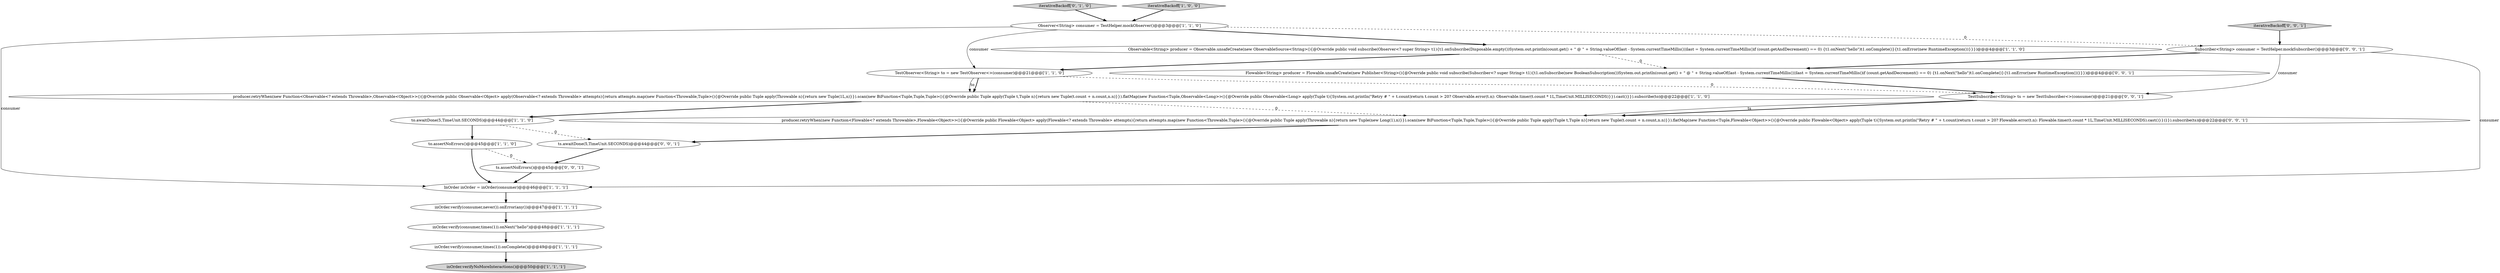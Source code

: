 digraph {
12 [style = filled, label = "iterativeBackoff['0', '1', '0']", fillcolor = lightgray, shape = diamond image = "AAA0AAABBB2BBB"];
15 [style = filled, label = "TestSubscriber<String> ts = new TestSubscriber<>(consumer)@@@21@@@['0', '0', '1']", fillcolor = white, shape = ellipse image = "AAA0AAABBB3BBB"];
16 [style = filled, label = "ts.assertNoErrors()@@@45@@@['0', '0', '1']", fillcolor = white, shape = ellipse image = "AAA0AAABBB3BBB"];
10 [style = filled, label = "InOrder inOrder = inOrder(consumer)@@@46@@@['1', '1', '1']", fillcolor = white, shape = ellipse image = "AAA0AAABBB1BBB"];
5 [style = filled, label = "inOrder.verify(consumer,times(1)).onNext(\"hello\")@@@48@@@['1', '1', '1']", fillcolor = white, shape = ellipse image = "AAA0AAABBB1BBB"];
0 [style = filled, label = "TestObserver<String> to = new TestObserver<>(consumer)@@@21@@@['1', '1', '0']", fillcolor = white, shape = ellipse image = "AAA0AAABBB1BBB"];
8 [style = filled, label = "inOrder.verify(consumer,times(1)).onComplete()@@@49@@@['1', '1', '1']", fillcolor = white, shape = ellipse image = "AAA0AAABBB1BBB"];
7 [style = filled, label = "inOrder.verifyNoMoreInteractions()@@@50@@@['1', '1', '1']", fillcolor = lightgray, shape = ellipse image = "AAA0AAABBB1BBB"];
4 [style = filled, label = "Observer<String> consumer = TestHelper.mockObserver()@@@3@@@['1', '1', '0']", fillcolor = white, shape = ellipse image = "AAA0AAABBB1BBB"];
13 [style = filled, label = "Subscriber<String> consumer = TestHelper.mockSubscriber()@@@3@@@['0', '0', '1']", fillcolor = white, shape = ellipse image = "AAA0AAABBB3BBB"];
11 [style = filled, label = "inOrder.verify(consumer,never()).onError(any())@@@47@@@['1', '1', '1']", fillcolor = white, shape = ellipse image = "AAA0AAABBB1BBB"];
14 [style = filled, label = "Flowable<String> producer = Flowable.unsafeCreate(new Publisher<String>(){@Override public void subscribe(Subscriber<? super String> t1){t1.onSubscribe(new BooleanSubscription())System.out.println(count.get() + \" @ \" + String.valueOf(last - System.currentTimeMillis()))last = System.currentTimeMillis()if (count.getAndDecrement() == 0) {t1.onNext(\"hello\")t1.onComplete()}{t1.onError(new RuntimeException())}}})@@@4@@@['0', '0', '1']", fillcolor = white, shape = ellipse image = "AAA0AAABBB3BBB"];
9 [style = filled, label = "to.awaitDone(5,TimeUnit.SECONDS)@@@44@@@['1', '1', '0']", fillcolor = white, shape = ellipse image = "AAA0AAABBB1BBB"];
18 [style = filled, label = "ts.awaitDone(5,TimeUnit.SECONDS)@@@44@@@['0', '0', '1']", fillcolor = white, shape = ellipse image = "AAA0AAABBB3BBB"];
19 [style = filled, label = "producer.retryWhen(new Function<Flowable<? extends Throwable>,Flowable<Object>>(){@Override public Flowable<Object> apply(Flowable<? extends Throwable> attempts){return attempts.map(new Function<Throwable,Tuple>(){@Override public Tuple apply(Throwable n){return new Tuple(new Long(1),n)}}).scan(new BiFunction<Tuple,Tuple,Tuple>(){@Override public Tuple apply(Tuple t,Tuple n){return new Tuple(t.count + n.count,n.n)}}).flatMap(new Function<Tuple,Flowable<Object>>(){@Override public Flowable<Object> apply(Tuple t){System.out.println(\"Retry # \" + t.count)return t.count > 20? Flowable.error(t.n): Flowable.timer(t.count * 1L,TimeUnit.MILLISECONDS).cast()}})}}).subscribe(ts)@@@22@@@['0', '0', '1']", fillcolor = white, shape = ellipse image = "AAA0AAABBB3BBB"];
1 [style = filled, label = "to.assertNoErrors()@@@45@@@['1', '1', '0']", fillcolor = white, shape = ellipse image = "AAA0AAABBB1BBB"];
2 [style = filled, label = "iterativeBackoff['1', '0', '0']", fillcolor = lightgray, shape = diamond image = "AAA0AAABBB1BBB"];
6 [style = filled, label = "Observable<String> producer = Observable.unsafeCreate(new ObservableSource<String>(){@Override public void subscribe(Observer<? super String> t1){t1.onSubscribe(Disposable.empty())System.out.println(count.get() + \" @ \" + String.valueOf(last - System.currentTimeMillis()))last = System.currentTimeMillis()if (count.getAndDecrement() == 0) {t1.onNext(\"hello\")t1.onComplete()}{t1.onError(new RuntimeException())}}})@@@4@@@['1', '1', '0']", fillcolor = white, shape = ellipse image = "AAA0AAABBB1BBB"];
3 [style = filled, label = "producer.retryWhen(new Function<Observable<? extends Throwable>,Observable<Object>>(){@Override public Observable<Object> apply(Observable<? extends Throwable> attempts){return attempts.map(new Function<Throwable,Tuple>(){@Override public Tuple apply(Throwable n){return new Tuple(1L,n)}}).scan(new BiFunction<Tuple,Tuple,Tuple>(){@Override public Tuple apply(Tuple t,Tuple n){return new Tuple(t.count + n.count,n.n)}}).flatMap(new Function<Tuple,Observable<Long>>(){@Override public Observable<Long> apply(Tuple t){System.out.println(\"Retry # \" + t.count)return t.count > 20? Observable.error(t.n): Observable.timer(t.count * 1L,TimeUnit.MILLISECONDS)}}).cast()}}).subscribe(to)@@@22@@@['1', '1', '0']", fillcolor = white, shape = ellipse image = "AAA0AAABBB1BBB"];
17 [style = filled, label = "iterativeBackoff['0', '0', '1']", fillcolor = lightgray, shape = diamond image = "AAA0AAABBB3BBB"];
0->3 [style = bold, label=""];
5->8 [style = bold, label=""];
19->18 [style = bold, label=""];
13->10 [style = solid, label="consumer"];
4->6 [style = bold, label=""];
16->10 [style = bold, label=""];
9->18 [style = dashed, label="0"];
4->0 [style = solid, label="consumer"];
0->15 [style = dashed, label="0"];
6->0 [style = bold, label=""];
6->14 [style = dashed, label="0"];
15->19 [style = bold, label=""];
4->10 [style = solid, label="consumer"];
2->4 [style = bold, label=""];
0->3 [style = solid, label="to"];
8->7 [style = bold, label=""];
3->19 [style = dashed, label="0"];
3->9 [style = bold, label=""];
11->5 [style = bold, label=""];
12->4 [style = bold, label=""];
1->16 [style = dashed, label="0"];
13->15 [style = solid, label="consumer"];
14->15 [style = bold, label=""];
17->13 [style = bold, label=""];
15->19 [style = solid, label="ts"];
9->1 [style = bold, label=""];
4->13 [style = dashed, label="0"];
1->10 [style = bold, label=""];
13->14 [style = bold, label=""];
10->11 [style = bold, label=""];
18->16 [style = bold, label=""];
}
